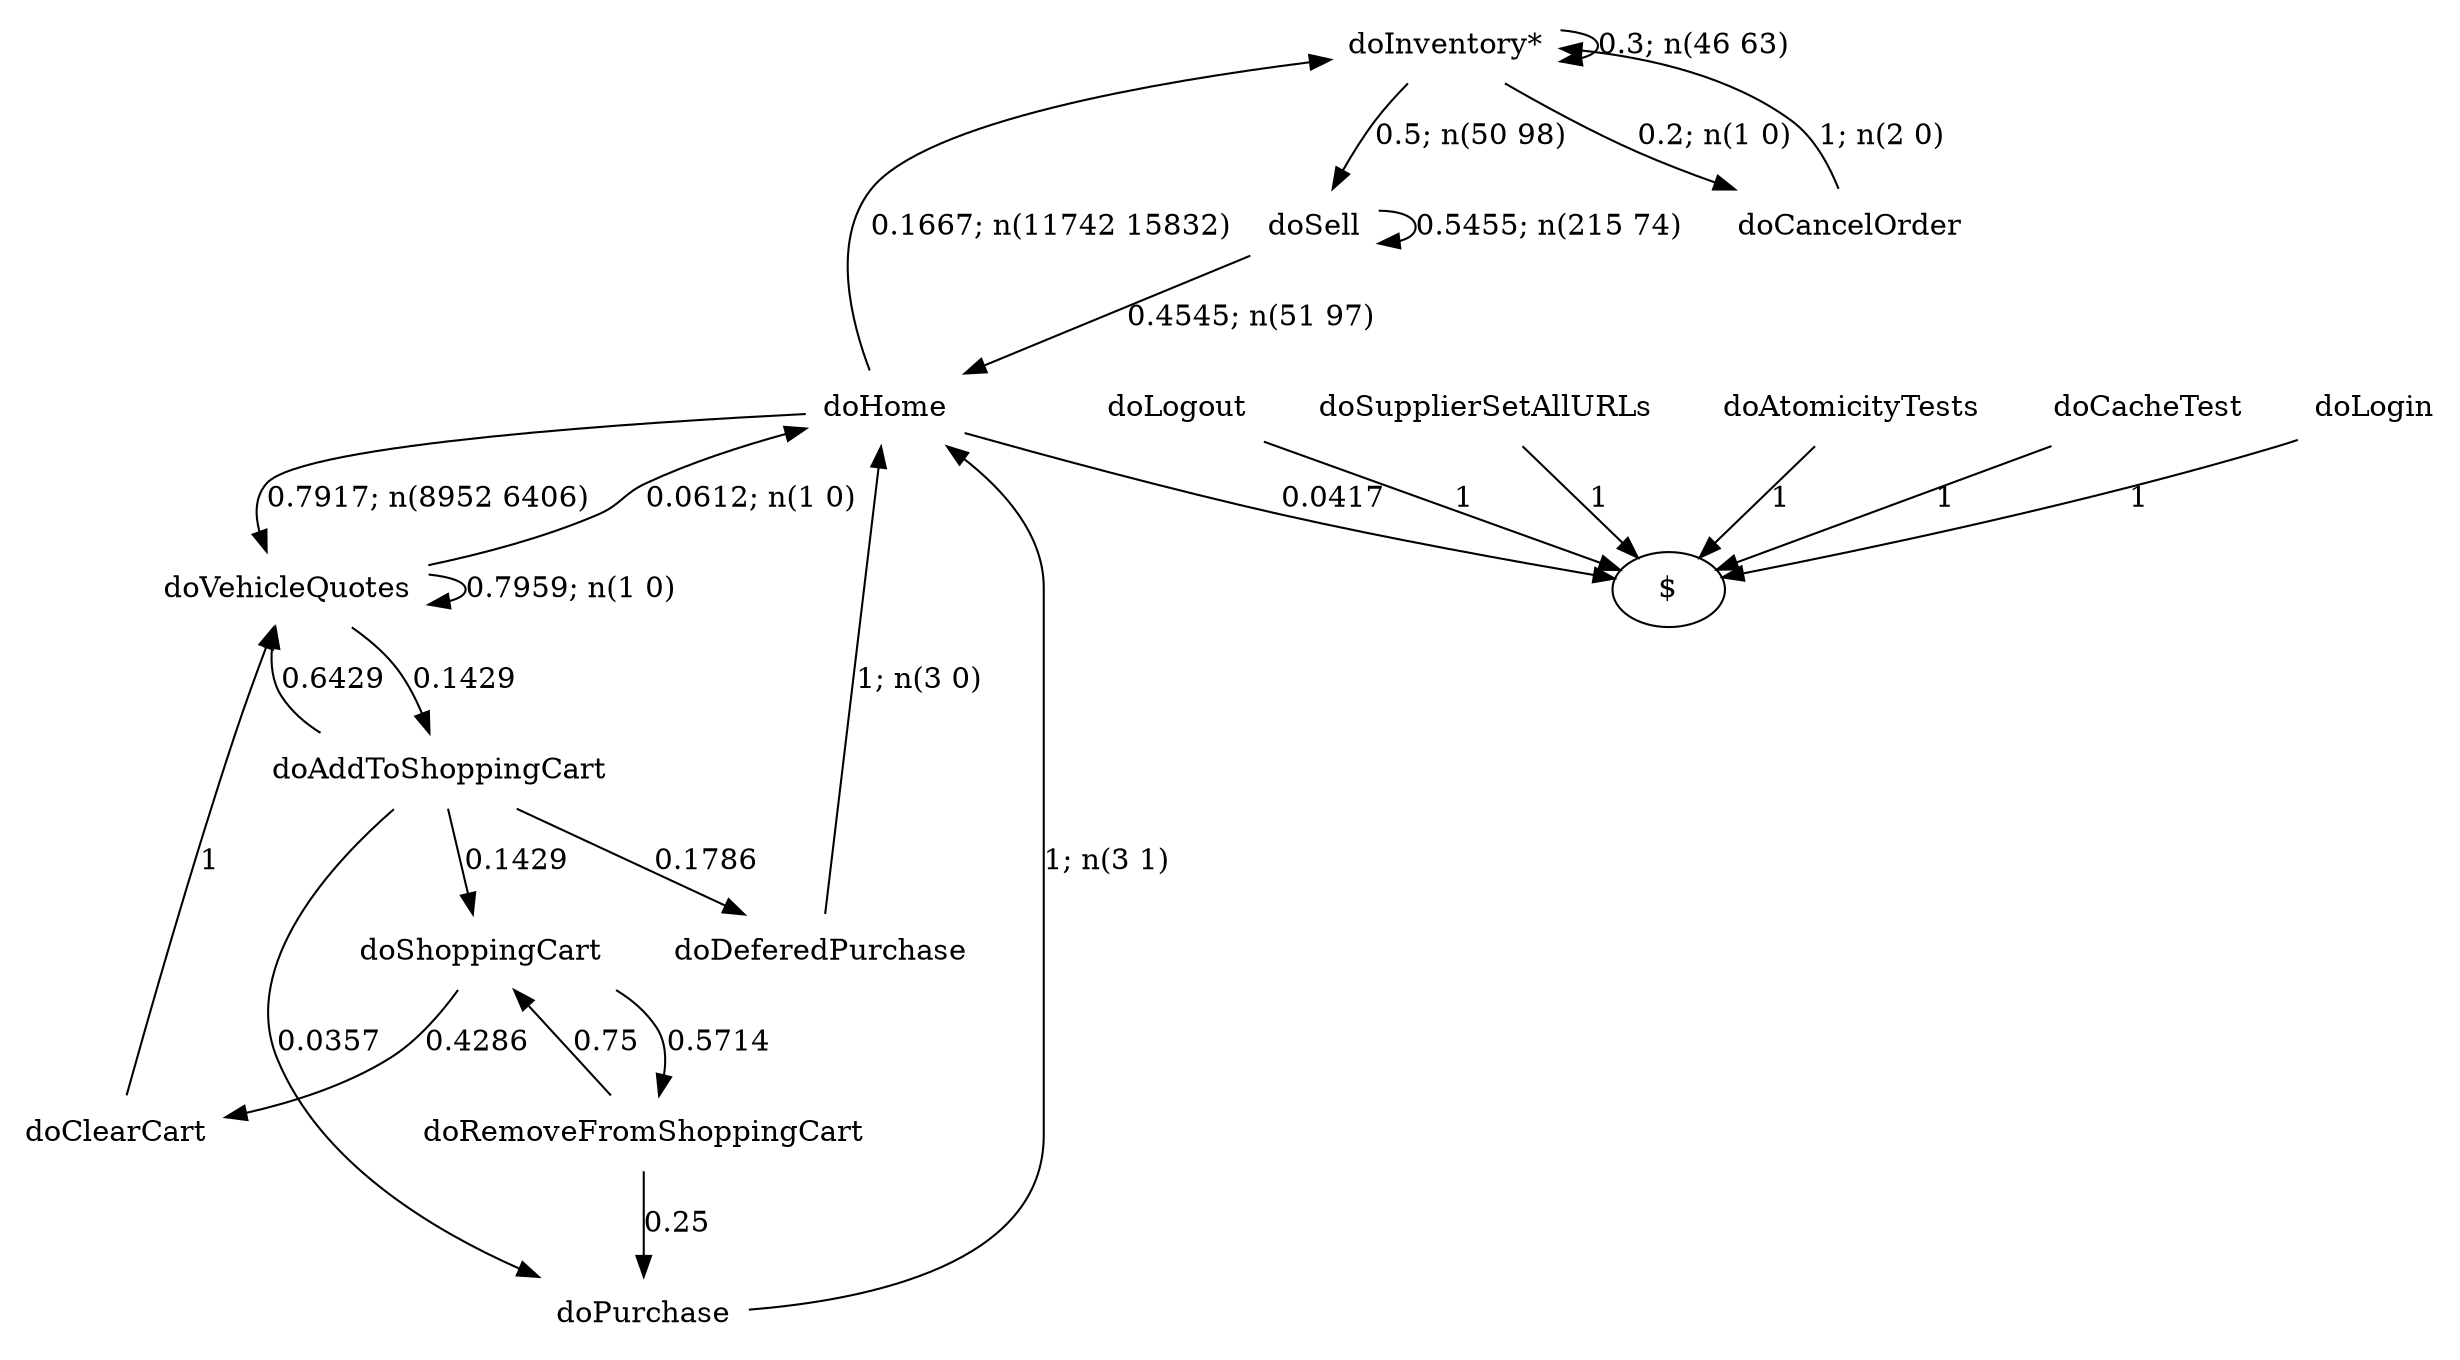 digraph G {"doInventory*" [label="doInventory*",shape=none];"doSupplierSetAllURLs" [label="doSupplierSetAllURLs",shape=none];"doAtomicityTests" [label="doAtomicityTests",shape=none];"doCacheTest" [label="doCacheTest",shape=none];"doLogin" [label="doLogin",shape=none];"doVehicleQuotes" [label="doVehicleQuotes",shape=none];"doAddToShoppingCart" [label="doAddToShoppingCart",shape=none];"doDeferedPurchase" [label="doDeferedPurchase",shape=none];"doHome" [label="doHome",shape=none];"doShoppingCart" [label="doShoppingCart",shape=none];"doClearCart" [label="doClearCart",shape=none];"doPurchase" [label="doPurchase",shape=none];"doSell" [label="doSell",shape=none];"doLogout" [label="doLogout",shape=none];"doCancelOrder" [label="doCancelOrder",shape=none];"doRemoveFromShoppingCart" [label="doRemoveFromShoppingCart",shape=none];"doInventory*"->"doInventory*" [style=solid,label="0.3; n(46 63)"];"doInventory*"->"doSell" [style=solid,label="0.5; n(50 98)"];"doInventory*"->"doCancelOrder" [style=solid,label="0.2; n(1 0)"];"doSupplierSetAllURLs"->"$" [style=solid,label="1"];"doAtomicityTests"->"$" [style=solid,label="1"];"doCacheTest"->"$" [style=solid,label="1"];"doLogin"->"$" [style=solid,label="1"];"doVehicleQuotes"->"doVehicleQuotes" [style=solid,label="0.7959; n(1 0)"];"doVehicleQuotes"->"doAddToShoppingCart" [style=solid,label="0.1429"];"doVehicleQuotes"->"doHome" [style=solid,label="0.0612; n(1 0)"];"doAddToShoppingCart"->"doVehicleQuotes" [style=solid,label="0.6429"];"doAddToShoppingCart"->"doDeferedPurchase" [style=solid,label="0.1786"];"doAddToShoppingCart"->"doShoppingCart" [style=solid,label="0.1429"];"doAddToShoppingCart"->"doPurchase" [style=solid,label="0.0357"];"doDeferedPurchase"->"doHome" [style=solid,label="1; n(3 0)"];"doHome"->"doInventory*" [style=solid,label="0.1667; n(11742 15832)"];"doHome"->"doVehicleQuotes" [style=solid,label="0.7917; n(8952 6406)"];"doHome"->"$" [style=solid,label="0.0417"];"doShoppingCart"->"doClearCart" [style=solid,label="0.4286"];"doShoppingCart"->"doRemoveFromShoppingCart" [style=solid,label="0.5714"];"doClearCart"->"doVehicleQuotes" [style=solid,label="1"];"doPurchase"->"doHome" [style=solid,label="1; n(3 1)"];"doSell"->"doHome" [style=solid,label="0.4545; n(51 97)"];"doSell"->"doSell" [style=solid,label="0.5455; n(215 74)"];"doLogout"->"$" [style=solid,label="1"];"doCancelOrder"->"doInventory*" [style=solid,label="1; n(2 0)"];"doRemoveFromShoppingCart"->"doShoppingCart" [style=solid,label="0.75"];"doRemoveFromShoppingCart"->"doPurchase" [style=solid,label="0.25"];}